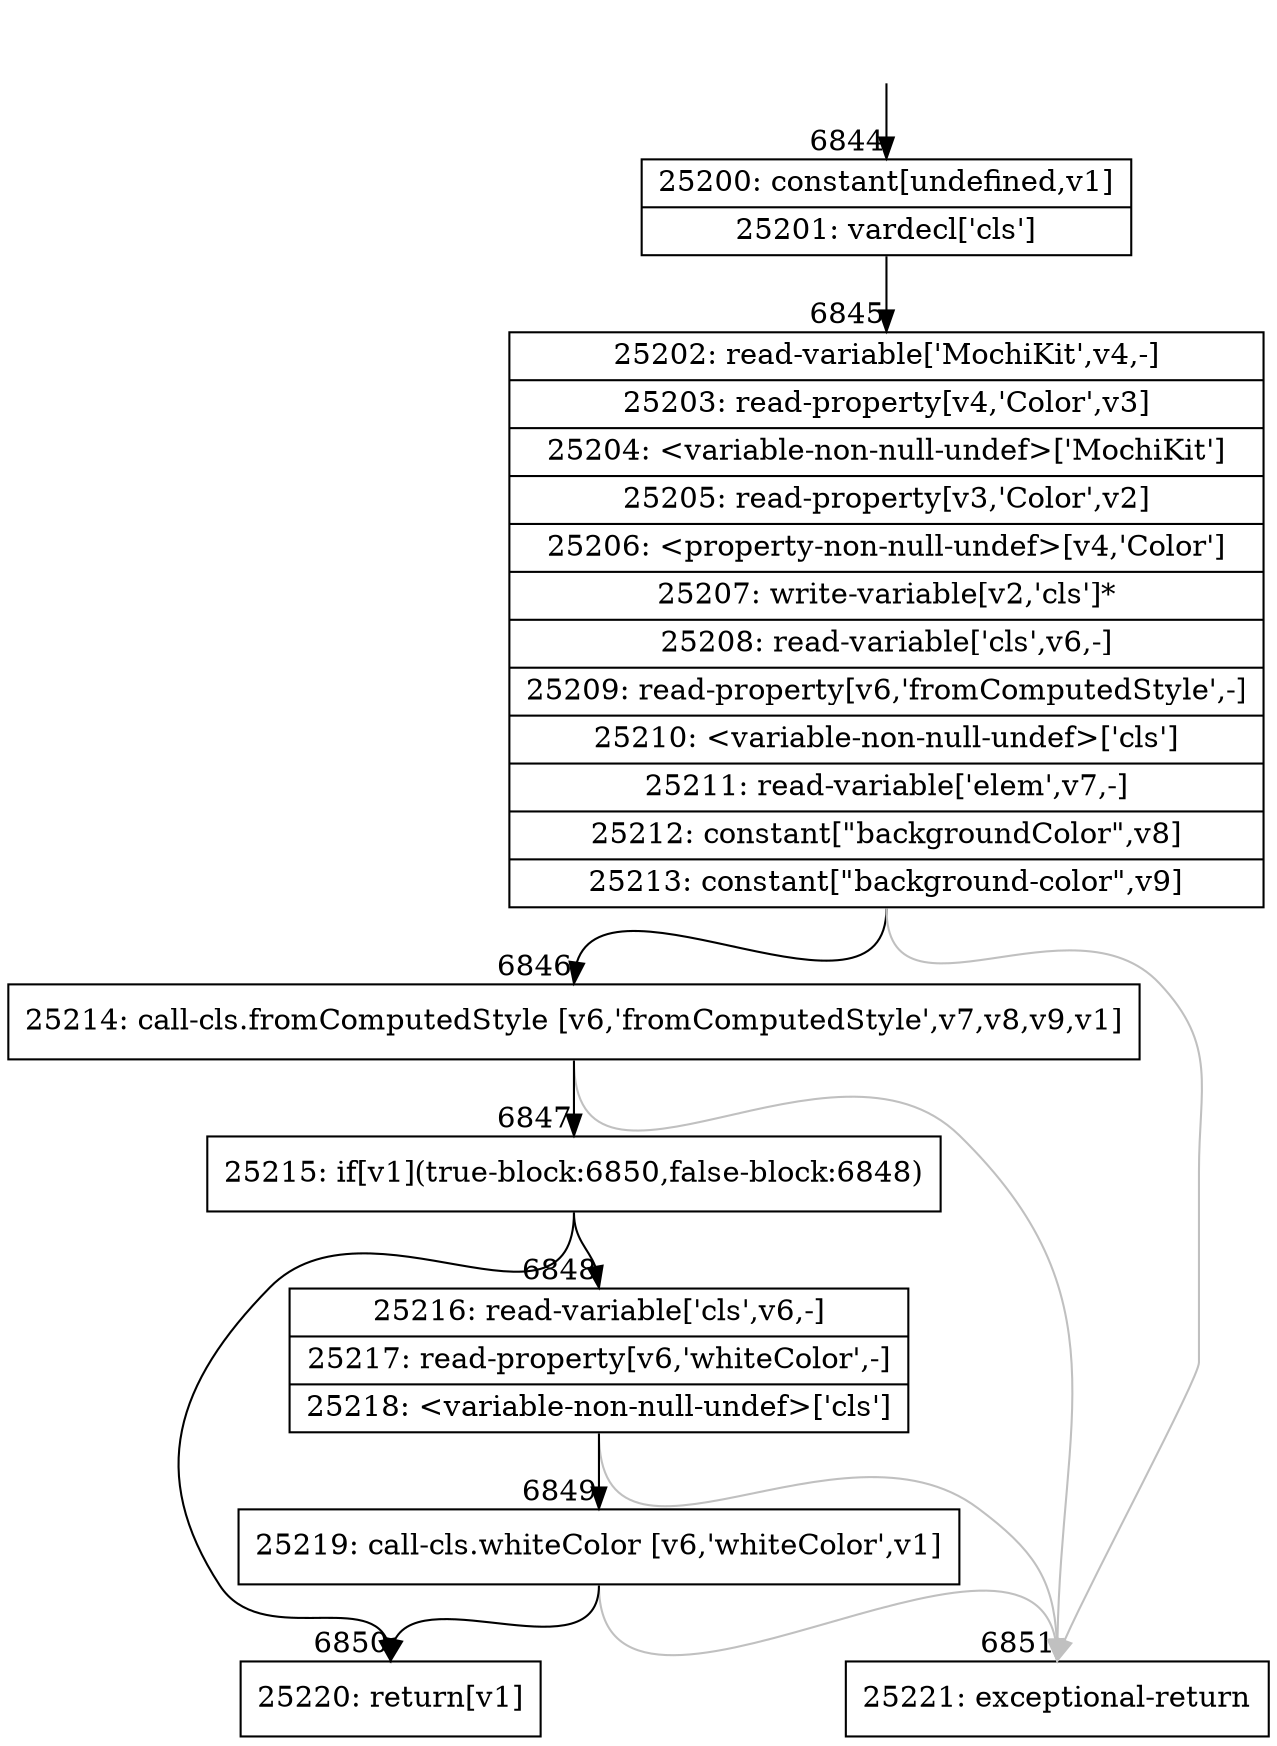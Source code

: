 digraph {
rankdir="TD"
BB_entry460[shape=none,label=""];
BB_entry460 -> BB6844 [tailport=s, headport=n, headlabel="    6844"]
BB6844 [shape=record label="{25200: constant[undefined,v1]|25201: vardecl['cls']}" ] 
BB6844 -> BB6845 [tailport=s, headport=n, headlabel="      6845"]
BB6845 [shape=record label="{25202: read-variable['MochiKit',v4,-]|25203: read-property[v4,'Color',v3]|25204: \<variable-non-null-undef\>['MochiKit']|25205: read-property[v3,'Color',v2]|25206: \<property-non-null-undef\>[v4,'Color']|25207: write-variable[v2,'cls']*|25208: read-variable['cls',v6,-]|25209: read-property[v6,'fromComputedStyle',-]|25210: \<variable-non-null-undef\>['cls']|25211: read-variable['elem',v7,-]|25212: constant[\"backgroundColor\",v8]|25213: constant[\"background-color\",v9]}" ] 
BB6845 -> BB6846 [tailport=s, headport=n, headlabel="      6846"]
BB6845 -> BB6851 [tailport=s, headport=n, color=gray, headlabel="      6851"]
BB6846 [shape=record label="{25214: call-cls.fromComputedStyle [v6,'fromComputedStyle',v7,v8,v9,v1]}" ] 
BB6846 -> BB6847 [tailport=s, headport=n, headlabel="      6847"]
BB6846 -> BB6851 [tailport=s, headport=n, color=gray]
BB6847 [shape=record label="{25215: if[v1](true-block:6850,false-block:6848)}" ] 
BB6847 -> BB6850 [tailport=s, headport=n, headlabel="      6850"]
BB6847 -> BB6848 [tailport=s, headport=n, headlabel="      6848"]
BB6848 [shape=record label="{25216: read-variable['cls',v6,-]|25217: read-property[v6,'whiteColor',-]|25218: \<variable-non-null-undef\>['cls']}" ] 
BB6848 -> BB6849 [tailport=s, headport=n, headlabel="      6849"]
BB6848 -> BB6851 [tailport=s, headport=n, color=gray]
BB6849 [shape=record label="{25219: call-cls.whiteColor [v6,'whiteColor',v1]}" ] 
BB6849 -> BB6850 [tailport=s, headport=n]
BB6849 -> BB6851 [tailport=s, headport=n, color=gray]
BB6850 [shape=record label="{25220: return[v1]}" ] 
BB6851 [shape=record label="{25221: exceptional-return}" ] 
//#$~ 4826
}
